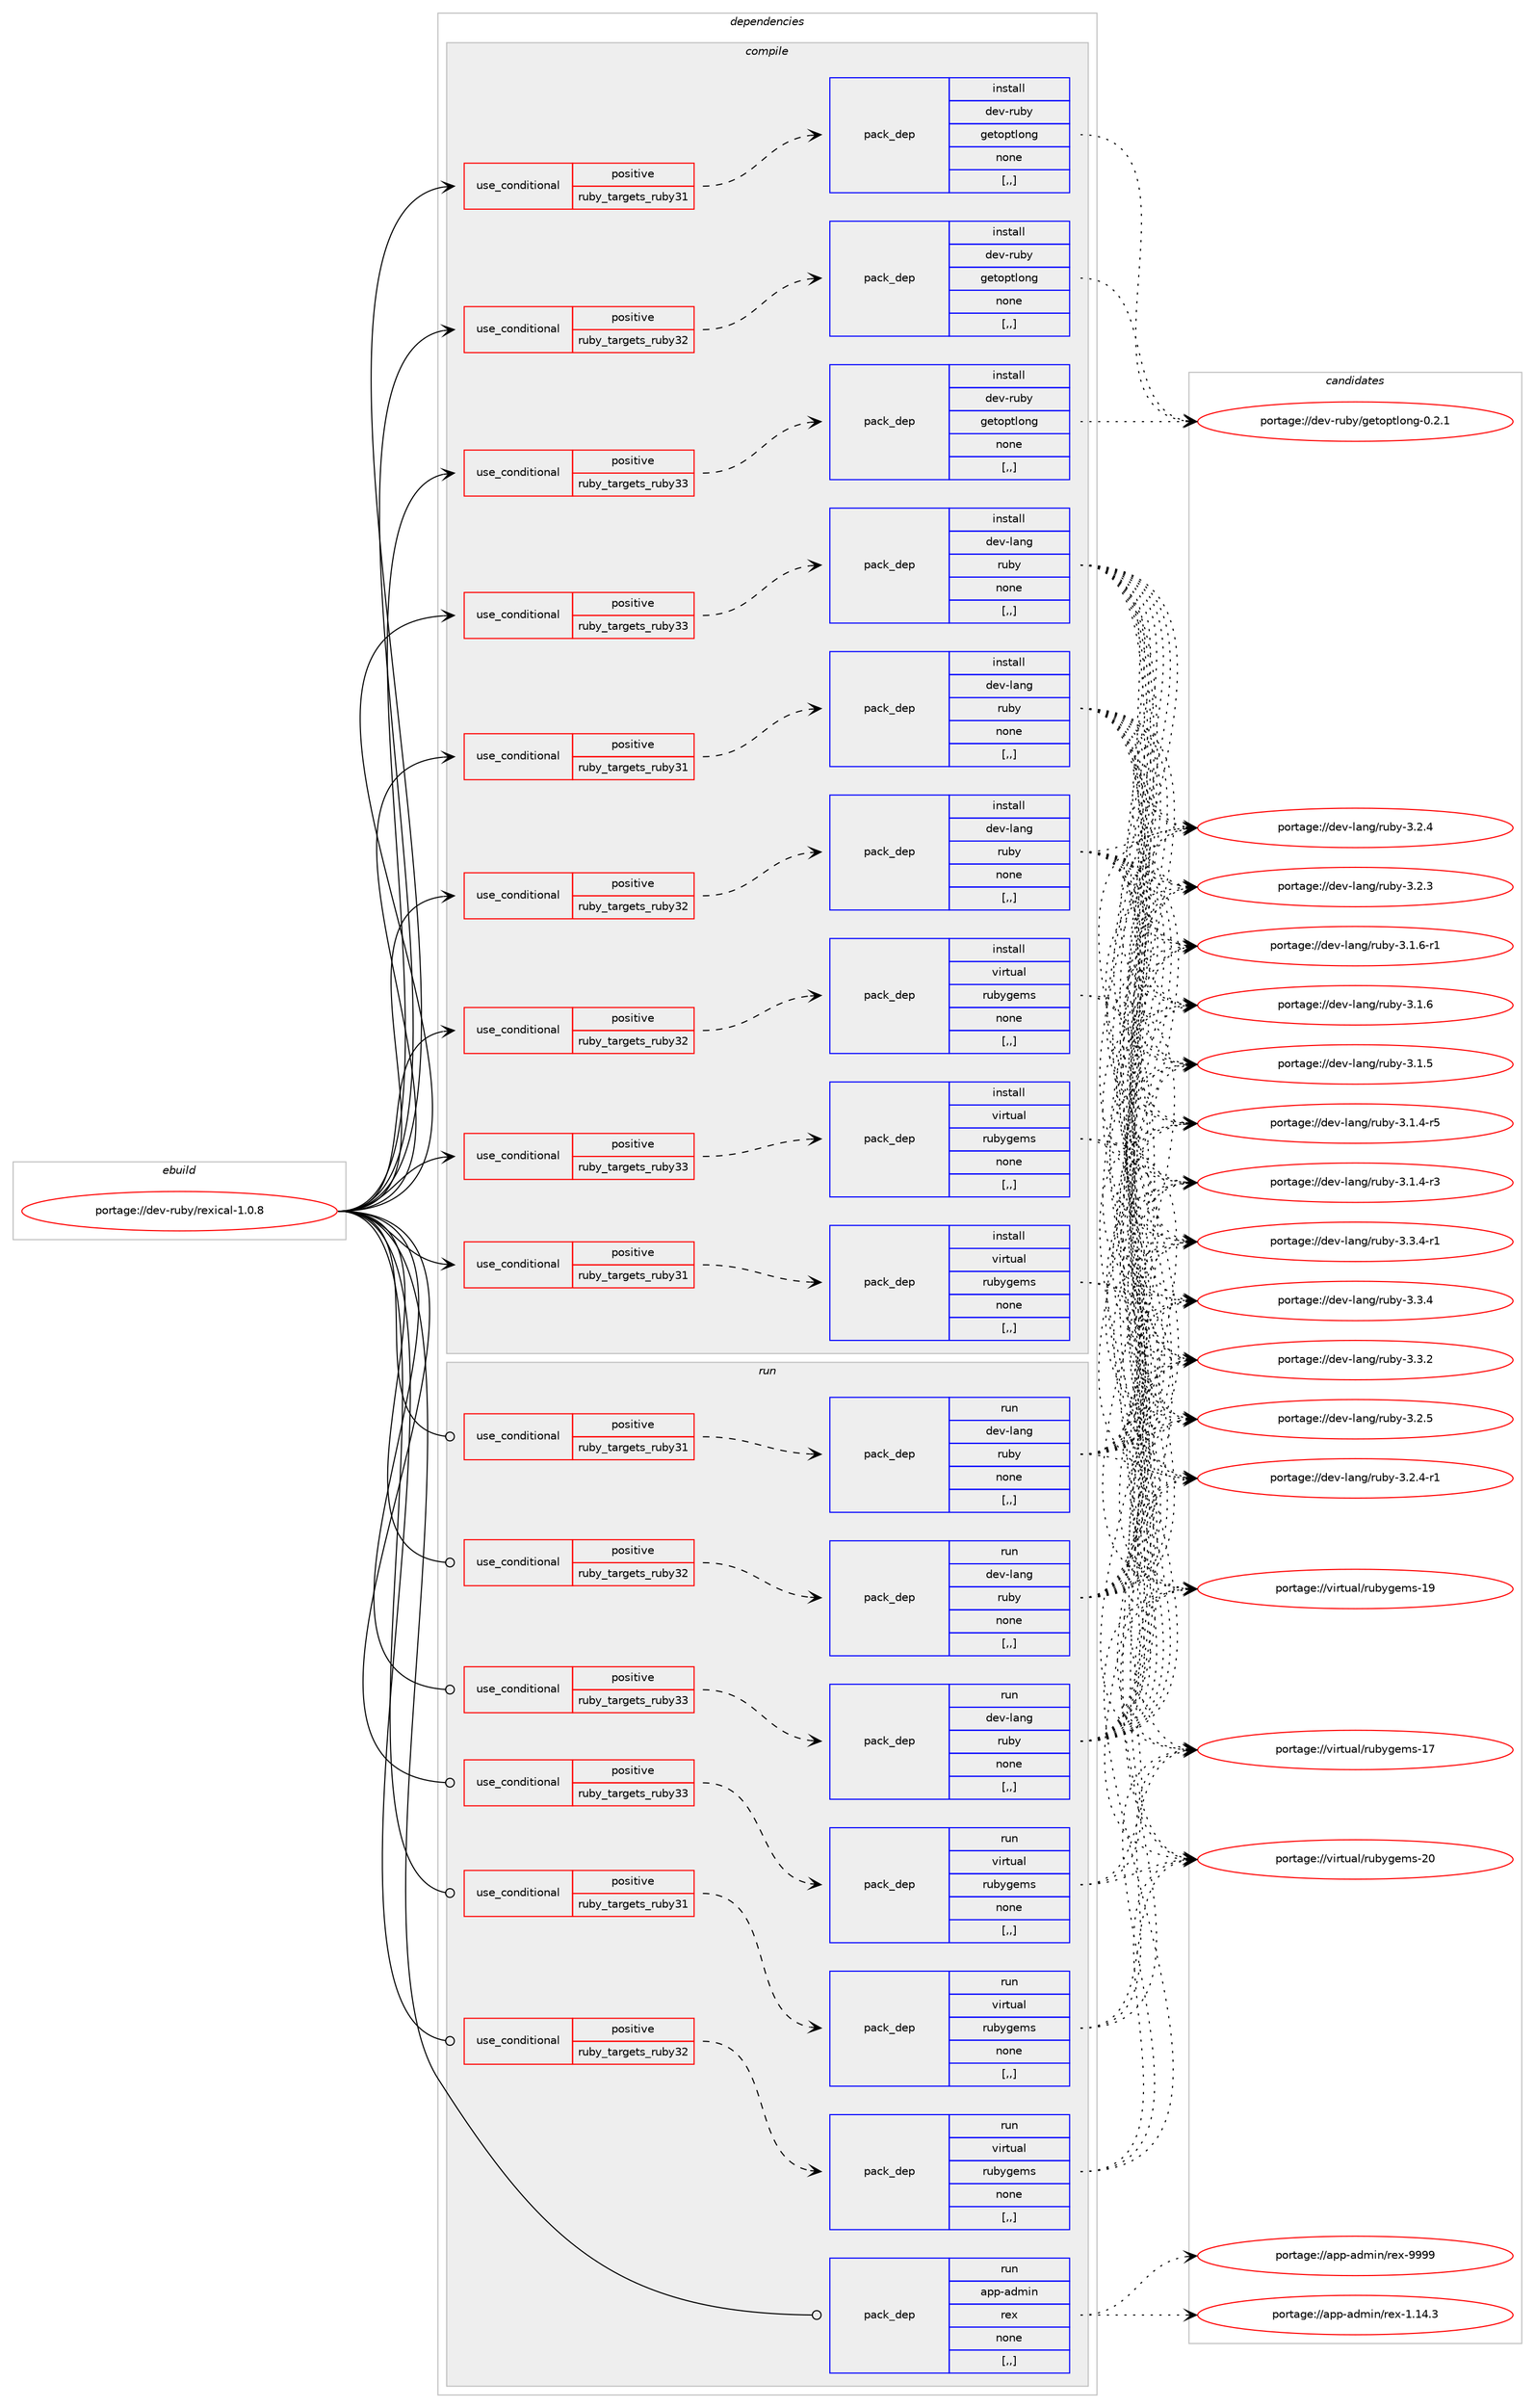 digraph prolog {

# *************
# Graph options
# *************

newrank=true;
concentrate=true;
compound=true;
graph [rankdir=LR,fontname=Helvetica,fontsize=10,ranksep=1.5];#, ranksep=2.5, nodesep=0.2];
edge  [arrowhead=vee];
node  [fontname=Helvetica,fontsize=10];

# **********
# The ebuild
# **********

subgraph cluster_leftcol {
color=gray;
label=<<i>ebuild</i>>;
id [label="portage://dev-ruby/rexical-1.0.8", color=red, width=4, href="../dev-ruby/rexical-1.0.8.svg"];
}

# ****************
# The dependencies
# ****************

subgraph cluster_midcol {
color=gray;
label=<<i>dependencies</i>>;
subgraph cluster_compile {
fillcolor="#eeeeee";
style=filled;
label=<<i>compile</i>>;
subgraph cond54407 {
dependency198435 [label=<<TABLE BORDER="0" CELLBORDER="1" CELLSPACING="0" CELLPADDING="4"><TR><TD ROWSPAN="3" CELLPADDING="10">use_conditional</TD></TR><TR><TD>positive</TD></TR><TR><TD>ruby_targets_ruby31</TD></TR></TABLE>>, shape=none, color=red];
subgraph pack142671 {
dependency198436 [label=<<TABLE BORDER="0" CELLBORDER="1" CELLSPACING="0" CELLPADDING="4" WIDTH="220"><TR><TD ROWSPAN="6" CELLPADDING="30">pack_dep</TD></TR><TR><TD WIDTH="110">install</TD></TR><TR><TD>dev-lang</TD></TR><TR><TD>ruby</TD></TR><TR><TD>none</TD></TR><TR><TD>[,,]</TD></TR></TABLE>>, shape=none, color=blue];
}
dependency198435:e -> dependency198436:w [weight=20,style="dashed",arrowhead="vee"];
}
id:e -> dependency198435:w [weight=20,style="solid",arrowhead="vee"];
subgraph cond54408 {
dependency198437 [label=<<TABLE BORDER="0" CELLBORDER="1" CELLSPACING="0" CELLPADDING="4"><TR><TD ROWSPAN="3" CELLPADDING="10">use_conditional</TD></TR><TR><TD>positive</TD></TR><TR><TD>ruby_targets_ruby31</TD></TR></TABLE>>, shape=none, color=red];
subgraph pack142672 {
dependency198438 [label=<<TABLE BORDER="0" CELLBORDER="1" CELLSPACING="0" CELLPADDING="4" WIDTH="220"><TR><TD ROWSPAN="6" CELLPADDING="30">pack_dep</TD></TR><TR><TD WIDTH="110">install</TD></TR><TR><TD>dev-ruby</TD></TR><TR><TD>getoptlong</TD></TR><TR><TD>none</TD></TR><TR><TD>[,,]</TD></TR></TABLE>>, shape=none, color=blue];
}
dependency198437:e -> dependency198438:w [weight=20,style="dashed",arrowhead="vee"];
}
id:e -> dependency198437:w [weight=20,style="solid",arrowhead="vee"];
subgraph cond54409 {
dependency198439 [label=<<TABLE BORDER="0" CELLBORDER="1" CELLSPACING="0" CELLPADDING="4"><TR><TD ROWSPAN="3" CELLPADDING="10">use_conditional</TD></TR><TR><TD>positive</TD></TR><TR><TD>ruby_targets_ruby31</TD></TR></TABLE>>, shape=none, color=red];
subgraph pack142673 {
dependency198440 [label=<<TABLE BORDER="0" CELLBORDER="1" CELLSPACING="0" CELLPADDING="4" WIDTH="220"><TR><TD ROWSPAN="6" CELLPADDING="30">pack_dep</TD></TR><TR><TD WIDTH="110">install</TD></TR><TR><TD>virtual</TD></TR><TR><TD>rubygems</TD></TR><TR><TD>none</TD></TR><TR><TD>[,,]</TD></TR></TABLE>>, shape=none, color=blue];
}
dependency198439:e -> dependency198440:w [weight=20,style="dashed",arrowhead="vee"];
}
id:e -> dependency198439:w [weight=20,style="solid",arrowhead="vee"];
subgraph cond54410 {
dependency198441 [label=<<TABLE BORDER="0" CELLBORDER="1" CELLSPACING="0" CELLPADDING="4"><TR><TD ROWSPAN="3" CELLPADDING="10">use_conditional</TD></TR><TR><TD>positive</TD></TR><TR><TD>ruby_targets_ruby32</TD></TR></TABLE>>, shape=none, color=red];
subgraph pack142674 {
dependency198442 [label=<<TABLE BORDER="0" CELLBORDER="1" CELLSPACING="0" CELLPADDING="4" WIDTH="220"><TR><TD ROWSPAN="6" CELLPADDING="30">pack_dep</TD></TR><TR><TD WIDTH="110">install</TD></TR><TR><TD>dev-lang</TD></TR><TR><TD>ruby</TD></TR><TR><TD>none</TD></TR><TR><TD>[,,]</TD></TR></TABLE>>, shape=none, color=blue];
}
dependency198441:e -> dependency198442:w [weight=20,style="dashed",arrowhead="vee"];
}
id:e -> dependency198441:w [weight=20,style="solid",arrowhead="vee"];
subgraph cond54411 {
dependency198443 [label=<<TABLE BORDER="0" CELLBORDER="1" CELLSPACING="0" CELLPADDING="4"><TR><TD ROWSPAN="3" CELLPADDING="10">use_conditional</TD></TR><TR><TD>positive</TD></TR><TR><TD>ruby_targets_ruby32</TD></TR></TABLE>>, shape=none, color=red];
subgraph pack142675 {
dependency198444 [label=<<TABLE BORDER="0" CELLBORDER="1" CELLSPACING="0" CELLPADDING="4" WIDTH="220"><TR><TD ROWSPAN="6" CELLPADDING="30">pack_dep</TD></TR><TR><TD WIDTH="110">install</TD></TR><TR><TD>dev-ruby</TD></TR><TR><TD>getoptlong</TD></TR><TR><TD>none</TD></TR><TR><TD>[,,]</TD></TR></TABLE>>, shape=none, color=blue];
}
dependency198443:e -> dependency198444:w [weight=20,style="dashed",arrowhead="vee"];
}
id:e -> dependency198443:w [weight=20,style="solid",arrowhead="vee"];
subgraph cond54412 {
dependency198445 [label=<<TABLE BORDER="0" CELLBORDER="1" CELLSPACING="0" CELLPADDING="4"><TR><TD ROWSPAN="3" CELLPADDING="10">use_conditional</TD></TR><TR><TD>positive</TD></TR><TR><TD>ruby_targets_ruby32</TD></TR></TABLE>>, shape=none, color=red];
subgraph pack142676 {
dependency198446 [label=<<TABLE BORDER="0" CELLBORDER="1" CELLSPACING="0" CELLPADDING="4" WIDTH="220"><TR><TD ROWSPAN="6" CELLPADDING="30">pack_dep</TD></TR><TR><TD WIDTH="110">install</TD></TR><TR><TD>virtual</TD></TR><TR><TD>rubygems</TD></TR><TR><TD>none</TD></TR><TR><TD>[,,]</TD></TR></TABLE>>, shape=none, color=blue];
}
dependency198445:e -> dependency198446:w [weight=20,style="dashed",arrowhead="vee"];
}
id:e -> dependency198445:w [weight=20,style="solid",arrowhead="vee"];
subgraph cond54413 {
dependency198447 [label=<<TABLE BORDER="0" CELLBORDER="1" CELLSPACING="0" CELLPADDING="4"><TR><TD ROWSPAN="3" CELLPADDING="10">use_conditional</TD></TR><TR><TD>positive</TD></TR><TR><TD>ruby_targets_ruby33</TD></TR></TABLE>>, shape=none, color=red];
subgraph pack142677 {
dependency198448 [label=<<TABLE BORDER="0" CELLBORDER="1" CELLSPACING="0" CELLPADDING="4" WIDTH="220"><TR><TD ROWSPAN="6" CELLPADDING="30">pack_dep</TD></TR><TR><TD WIDTH="110">install</TD></TR><TR><TD>dev-lang</TD></TR><TR><TD>ruby</TD></TR><TR><TD>none</TD></TR><TR><TD>[,,]</TD></TR></TABLE>>, shape=none, color=blue];
}
dependency198447:e -> dependency198448:w [weight=20,style="dashed",arrowhead="vee"];
}
id:e -> dependency198447:w [weight=20,style="solid",arrowhead="vee"];
subgraph cond54414 {
dependency198449 [label=<<TABLE BORDER="0" CELLBORDER="1" CELLSPACING="0" CELLPADDING="4"><TR><TD ROWSPAN="3" CELLPADDING="10">use_conditional</TD></TR><TR><TD>positive</TD></TR><TR><TD>ruby_targets_ruby33</TD></TR></TABLE>>, shape=none, color=red];
subgraph pack142678 {
dependency198450 [label=<<TABLE BORDER="0" CELLBORDER="1" CELLSPACING="0" CELLPADDING="4" WIDTH="220"><TR><TD ROWSPAN="6" CELLPADDING="30">pack_dep</TD></TR><TR><TD WIDTH="110">install</TD></TR><TR><TD>dev-ruby</TD></TR><TR><TD>getoptlong</TD></TR><TR><TD>none</TD></TR><TR><TD>[,,]</TD></TR></TABLE>>, shape=none, color=blue];
}
dependency198449:e -> dependency198450:w [weight=20,style="dashed",arrowhead="vee"];
}
id:e -> dependency198449:w [weight=20,style="solid",arrowhead="vee"];
subgraph cond54415 {
dependency198451 [label=<<TABLE BORDER="0" CELLBORDER="1" CELLSPACING="0" CELLPADDING="4"><TR><TD ROWSPAN="3" CELLPADDING="10">use_conditional</TD></TR><TR><TD>positive</TD></TR><TR><TD>ruby_targets_ruby33</TD></TR></TABLE>>, shape=none, color=red];
subgraph pack142679 {
dependency198452 [label=<<TABLE BORDER="0" CELLBORDER="1" CELLSPACING="0" CELLPADDING="4" WIDTH="220"><TR><TD ROWSPAN="6" CELLPADDING="30">pack_dep</TD></TR><TR><TD WIDTH="110">install</TD></TR><TR><TD>virtual</TD></TR><TR><TD>rubygems</TD></TR><TR><TD>none</TD></TR><TR><TD>[,,]</TD></TR></TABLE>>, shape=none, color=blue];
}
dependency198451:e -> dependency198452:w [weight=20,style="dashed",arrowhead="vee"];
}
id:e -> dependency198451:w [weight=20,style="solid",arrowhead="vee"];
}
subgraph cluster_compileandrun {
fillcolor="#eeeeee";
style=filled;
label=<<i>compile and run</i>>;
}
subgraph cluster_run {
fillcolor="#eeeeee";
style=filled;
label=<<i>run</i>>;
subgraph cond54416 {
dependency198453 [label=<<TABLE BORDER="0" CELLBORDER="1" CELLSPACING="0" CELLPADDING="4"><TR><TD ROWSPAN="3" CELLPADDING="10">use_conditional</TD></TR><TR><TD>positive</TD></TR><TR><TD>ruby_targets_ruby31</TD></TR></TABLE>>, shape=none, color=red];
subgraph pack142680 {
dependency198454 [label=<<TABLE BORDER="0" CELLBORDER="1" CELLSPACING="0" CELLPADDING="4" WIDTH="220"><TR><TD ROWSPAN="6" CELLPADDING="30">pack_dep</TD></TR><TR><TD WIDTH="110">run</TD></TR><TR><TD>dev-lang</TD></TR><TR><TD>ruby</TD></TR><TR><TD>none</TD></TR><TR><TD>[,,]</TD></TR></TABLE>>, shape=none, color=blue];
}
dependency198453:e -> dependency198454:w [weight=20,style="dashed",arrowhead="vee"];
}
id:e -> dependency198453:w [weight=20,style="solid",arrowhead="odot"];
subgraph cond54417 {
dependency198455 [label=<<TABLE BORDER="0" CELLBORDER="1" CELLSPACING="0" CELLPADDING="4"><TR><TD ROWSPAN="3" CELLPADDING="10">use_conditional</TD></TR><TR><TD>positive</TD></TR><TR><TD>ruby_targets_ruby31</TD></TR></TABLE>>, shape=none, color=red];
subgraph pack142681 {
dependency198456 [label=<<TABLE BORDER="0" CELLBORDER="1" CELLSPACING="0" CELLPADDING="4" WIDTH="220"><TR><TD ROWSPAN="6" CELLPADDING="30">pack_dep</TD></TR><TR><TD WIDTH="110">run</TD></TR><TR><TD>virtual</TD></TR><TR><TD>rubygems</TD></TR><TR><TD>none</TD></TR><TR><TD>[,,]</TD></TR></TABLE>>, shape=none, color=blue];
}
dependency198455:e -> dependency198456:w [weight=20,style="dashed",arrowhead="vee"];
}
id:e -> dependency198455:w [weight=20,style="solid",arrowhead="odot"];
subgraph cond54418 {
dependency198457 [label=<<TABLE BORDER="0" CELLBORDER="1" CELLSPACING="0" CELLPADDING="4"><TR><TD ROWSPAN="3" CELLPADDING="10">use_conditional</TD></TR><TR><TD>positive</TD></TR><TR><TD>ruby_targets_ruby32</TD></TR></TABLE>>, shape=none, color=red];
subgraph pack142682 {
dependency198458 [label=<<TABLE BORDER="0" CELLBORDER="1" CELLSPACING="0" CELLPADDING="4" WIDTH="220"><TR><TD ROWSPAN="6" CELLPADDING="30">pack_dep</TD></TR><TR><TD WIDTH="110">run</TD></TR><TR><TD>dev-lang</TD></TR><TR><TD>ruby</TD></TR><TR><TD>none</TD></TR><TR><TD>[,,]</TD></TR></TABLE>>, shape=none, color=blue];
}
dependency198457:e -> dependency198458:w [weight=20,style="dashed",arrowhead="vee"];
}
id:e -> dependency198457:w [weight=20,style="solid",arrowhead="odot"];
subgraph cond54419 {
dependency198459 [label=<<TABLE BORDER="0" CELLBORDER="1" CELLSPACING="0" CELLPADDING="4"><TR><TD ROWSPAN="3" CELLPADDING="10">use_conditional</TD></TR><TR><TD>positive</TD></TR><TR><TD>ruby_targets_ruby32</TD></TR></TABLE>>, shape=none, color=red];
subgraph pack142683 {
dependency198460 [label=<<TABLE BORDER="0" CELLBORDER="1" CELLSPACING="0" CELLPADDING="4" WIDTH="220"><TR><TD ROWSPAN="6" CELLPADDING="30">pack_dep</TD></TR><TR><TD WIDTH="110">run</TD></TR><TR><TD>virtual</TD></TR><TR><TD>rubygems</TD></TR><TR><TD>none</TD></TR><TR><TD>[,,]</TD></TR></TABLE>>, shape=none, color=blue];
}
dependency198459:e -> dependency198460:w [weight=20,style="dashed",arrowhead="vee"];
}
id:e -> dependency198459:w [weight=20,style="solid",arrowhead="odot"];
subgraph cond54420 {
dependency198461 [label=<<TABLE BORDER="0" CELLBORDER="1" CELLSPACING="0" CELLPADDING="4"><TR><TD ROWSPAN="3" CELLPADDING="10">use_conditional</TD></TR><TR><TD>positive</TD></TR><TR><TD>ruby_targets_ruby33</TD></TR></TABLE>>, shape=none, color=red];
subgraph pack142684 {
dependency198462 [label=<<TABLE BORDER="0" CELLBORDER="1" CELLSPACING="0" CELLPADDING="4" WIDTH="220"><TR><TD ROWSPAN="6" CELLPADDING="30">pack_dep</TD></TR><TR><TD WIDTH="110">run</TD></TR><TR><TD>dev-lang</TD></TR><TR><TD>ruby</TD></TR><TR><TD>none</TD></TR><TR><TD>[,,]</TD></TR></TABLE>>, shape=none, color=blue];
}
dependency198461:e -> dependency198462:w [weight=20,style="dashed",arrowhead="vee"];
}
id:e -> dependency198461:w [weight=20,style="solid",arrowhead="odot"];
subgraph cond54421 {
dependency198463 [label=<<TABLE BORDER="0" CELLBORDER="1" CELLSPACING="0" CELLPADDING="4"><TR><TD ROWSPAN="3" CELLPADDING="10">use_conditional</TD></TR><TR><TD>positive</TD></TR><TR><TD>ruby_targets_ruby33</TD></TR></TABLE>>, shape=none, color=red];
subgraph pack142685 {
dependency198464 [label=<<TABLE BORDER="0" CELLBORDER="1" CELLSPACING="0" CELLPADDING="4" WIDTH="220"><TR><TD ROWSPAN="6" CELLPADDING="30">pack_dep</TD></TR><TR><TD WIDTH="110">run</TD></TR><TR><TD>virtual</TD></TR><TR><TD>rubygems</TD></TR><TR><TD>none</TD></TR><TR><TD>[,,]</TD></TR></TABLE>>, shape=none, color=blue];
}
dependency198463:e -> dependency198464:w [weight=20,style="dashed",arrowhead="vee"];
}
id:e -> dependency198463:w [weight=20,style="solid",arrowhead="odot"];
subgraph pack142686 {
dependency198465 [label=<<TABLE BORDER="0" CELLBORDER="1" CELLSPACING="0" CELLPADDING="4" WIDTH="220"><TR><TD ROWSPAN="6" CELLPADDING="30">pack_dep</TD></TR><TR><TD WIDTH="110">run</TD></TR><TR><TD>app-admin</TD></TR><TR><TD>rex</TD></TR><TR><TD>none</TD></TR><TR><TD>[,,]</TD></TR></TABLE>>, shape=none, color=blue];
}
id:e -> dependency198465:w [weight=20,style="solid",arrowhead="odot"];
}
}

# **************
# The candidates
# **************

subgraph cluster_choices {
rank=same;
color=gray;
label=<<i>candidates</i>>;

subgraph choice142671 {
color=black;
nodesep=1;
choice100101118451089711010347114117981214551465146524511449 [label="portage://dev-lang/ruby-3.3.4-r1", color=red, width=4,href="../dev-lang/ruby-3.3.4-r1.svg"];
choice10010111845108971101034711411798121455146514652 [label="portage://dev-lang/ruby-3.3.4", color=red, width=4,href="../dev-lang/ruby-3.3.4.svg"];
choice10010111845108971101034711411798121455146514650 [label="portage://dev-lang/ruby-3.3.2", color=red, width=4,href="../dev-lang/ruby-3.3.2.svg"];
choice10010111845108971101034711411798121455146504653 [label="portage://dev-lang/ruby-3.2.5", color=red, width=4,href="../dev-lang/ruby-3.2.5.svg"];
choice100101118451089711010347114117981214551465046524511449 [label="portage://dev-lang/ruby-3.2.4-r1", color=red, width=4,href="../dev-lang/ruby-3.2.4-r1.svg"];
choice10010111845108971101034711411798121455146504652 [label="portage://dev-lang/ruby-3.2.4", color=red, width=4,href="../dev-lang/ruby-3.2.4.svg"];
choice10010111845108971101034711411798121455146504651 [label="portage://dev-lang/ruby-3.2.3", color=red, width=4,href="../dev-lang/ruby-3.2.3.svg"];
choice100101118451089711010347114117981214551464946544511449 [label="portage://dev-lang/ruby-3.1.6-r1", color=red, width=4,href="../dev-lang/ruby-3.1.6-r1.svg"];
choice10010111845108971101034711411798121455146494654 [label="portage://dev-lang/ruby-3.1.6", color=red, width=4,href="../dev-lang/ruby-3.1.6.svg"];
choice10010111845108971101034711411798121455146494653 [label="portage://dev-lang/ruby-3.1.5", color=red, width=4,href="../dev-lang/ruby-3.1.5.svg"];
choice100101118451089711010347114117981214551464946524511453 [label="portage://dev-lang/ruby-3.1.4-r5", color=red, width=4,href="../dev-lang/ruby-3.1.4-r5.svg"];
choice100101118451089711010347114117981214551464946524511451 [label="portage://dev-lang/ruby-3.1.4-r3", color=red, width=4,href="../dev-lang/ruby-3.1.4-r3.svg"];
dependency198436:e -> choice100101118451089711010347114117981214551465146524511449:w [style=dotted,weight="100"];
dependency198436:e -> choice10010111845108971101034711411798121455146514652:w [style=dotted,weight="100"];
dependency198436:e -> choice10010111845108971101034711411798121455146514650:w [style=dotted,weight="100"];
dependency198436:e -> choice10010111845108971101034711411798121455146504653:w [style=dotted,weight="100"];
dependency198436:e -> choice100101118451089711010347114117981214551465046524511449:w [style=dotted,weight="100"];
dependency198436:e -> choice10010111845108971101034711411798121455146504652:w [style=dotted,weight="100"];
dependency198436:e -> choice10010111845108971101034711411798121455146504651:w [style=dotted,weight="100"];
dependency198436:e -> choice100101118451089711010347114117981214551464946544511449:w [style=dotted,weight="100"];
dependency198436:e -> choice10010111845108971101034711411798121455146494654:w [style=dotted,weight="100"];
dependency198436:e -> choice10010111845108971101034711411798121455146494653:w [style=dotted,weight="100"];
dependency198436:e -> choice100101118451089711010347114117981214551464946524511453:w [style=dotted,weight="100"];
dependency198436:e -> choice100101118451089711010347114117981214551464946524511451:w [style=dotted,weight="100"];
}
subgraph choice142672 {
color=black;
nodesep=1;
choice100101118451141179812147103101116111112116108111110103454846504649 [label="portage://dev-ruby/getoptlong-0.2.1", color=red, width=4,href="../dev-ruby/getoptlong-0.2.1.svg"];
dependency198438:e -> choice100101118451141179812147103101116111112116108111110103454846504649:w [style=dotted,weight="100"];
}
subgraph choice142673 {
color=black;
nodesep=1;
choice118105114116117971084711411798121103101109115455048 [label="portage://virtual/rubygems-20", color=red, width=4,href="../virtual/rubygems-20.svg"];
choice118105114116117971084711411798121103101109115454957 [label="portage://virtual/rubygems-19", color=red, width=4,href="../virtual/rubygems-19.svg"];
choice118105114116117971084711411798121103101109115454955 [label="portage://virtual/rubygems-17", color=red, width=4,href="../virtual/rubygems-17.svg"];
dependency198440:e -> choice118105114116117971084711411798121103101109115455048:w [style=dotted,weight="100"];
dependency198440:e -> choice118105114116117971084711411798121103101109115454957:w [style=dotted,weight="100"];
dependency198440:e -> choice118105114116117971084711411798121103101109115454955:w [style=dotted,weight="100"];
}
subgraph choice142674 {
color=black;
nodesep=1;
choice100101118451089711010347114117981214551465146524511449 [label="portage://dev-lang/ruby-3.3.4-r1", color=red, width=4,href="../dev-lang/ruby-3.3.4-r1.svg"];
choice10010111845108971101034711411798121455146514652 [label="portage://dev-lang/ruby-3.3.4", color=red, width=4,href="../dev-lang/ruby-3.3.4.svg"];
choice10010111845108971101034711411798121455146514650 [label="portage://dev-lang/ruby-3.3.2", color=red, width=4,href="../dev-lang/ruby-3.3.2.svg"];
choice10010111845108971101034711411798121455146504653 [label="portage://dev-lang/ruby-3.2.5", color=red, width=4,href="../dev-lang/ruby-3.2.5.svg"];
choice100101118451089711010347114117981214551465046524511449 [label="portage://dev-lang/ruby-3.2.4-r1", color=red, width=4,href="../dev-lang/ruby-3.2.4-r1.svg"];
choice10010111845108971101034711411798121455146504652 [label="portage://dev-lang/ruby-3.2.4", color=red, width=4,href="../dev-lang/ruby-3.2.4.svg"];
choice10010111845108971101034711411798121455146504651 [label="portage://dev-lang/ruby-3.2.3", color=red, width=4,href="../dev-lang/ruby-3.2.3.svg"];
choice100101118451089711010347114117981214551464946544511449 [label="portage://dev-lang/ruby-3.1.6-r1", color=red, width=4,href="../dev-lang/ruby-3.1.6-r1.svg"];
choice10010111845108971101034711411798121455146494654 [label="portage://dev-lang/ruby-3.1.6", color=red, width=4,href="../dev-lang/ruby-3.1.6.svg"];
choice10010111845108971101034711411798121455146494653 [label="portage://dev-lang/ruby-3.1.5", color=red, width=4,href="../dev-lang/ruby-3.1.5.svg"];
choice100101118451089711010347114117981214551464946524511453 [label="portage://dev-lang/ruby-3.1.4-r5", color=red, width=4,href="../dev-lang/ruby-3.1.4-r5.svg"];
choice100101118451089711010347114117981214551464946524511451 [label="portage://dev-lang/ruby-3.1.4-r3", color=red, width=4,href="../dev-lang/ruby-3.1.4-r3.svg"];
dependency198442:e -> choice100101118451089711010347114117981214551465146524511449:w [style=dotted,weight="100"];
dependency198442:e -> choice10010111845108971101034711411798121455146514652:w [style=dotted,weight="100"];
dependency198442:e -> choice10010111845108971101034711411798121455146514650:w [style=dotted,weight="100"];
dependency198442:e -> choice10010111845108971101034711411798121455146504653:w [style=dotted,weight="100"];
dependency198442:e -> choice100101118451089711010347114117981214551465046524511449:w [style=dotted,weight="100"];
dependency198442:e -> choice10010111845108971101034711411798121455146504652:w [style=dotted,weight="100"];
dependency198442:e -> choice10010111845108971101034711411798121455146504651:w [style=dotted,weight="100"];
dependency198442:e -> choice100101118451089711010347114117981214551464946544511449:w [style=dotted,weight="100"];
dependency198442:e -> choice10010111845108971101034711411798121455146494654:w [style=dotted,weight="100"];
dependency198442:e -> choice10010111845108971101034711411798121455146494653:w [style=dotted,weight="100"];
dependency198442:e -> choice100101118451089711010347114117981214551464946524511453:w [style=dotted,weight="100"];
dependency198442:e -> choice100101118451089711010347114117981214551464946524511451:w [style=dotted,weight="100"];
}
subgraph choice142675 {
color=black;
nodesep=1;
choice100101118451141179812147103101116111112116108111110103454846504649 [label="portage://dev-ruby/getoptlong-0.2.1", color=red, width=4,href="../dev-ruby/getoptlong-0.2.1.svg"];
dependency198444:e -> choice100101118451141179812147103101116111112116108111110103454846504649:w [style=dotted,weight="100"];
}
subgraph choice142676 {
color=black;
nodesep=1;
choice118105114116117971084711411798121103101109115455048 [label="portage://virtual/rubygems-20", color=red, width=4,href="../virtual/rubygems-20.svg"];
choice118105114116117971084711411798121103101109115454957 [label="portage://virtual/rubygems-19", color=red, width=4,href="../virtual/rubygems-19.svg"];
choice118105114116117971084711411798121103101109115454955 [label="portage://virtual/rubygems-17", color=red, width=4,href="../virtual/rubygems-17.svg"];
dependency198446:e -> choice118105114116117971084711411798121103101109115455048:w [style=dotted,weight="100"];
dependency198446:e -> choice118105114116117971084711411798121103101109115454957:w [style=dotted,weight="100"];
dependency198446:e -> choice118105114116117971084711411798121103101109115454955:w [style=dotted,weight="100"];
}
subgraph choice142677 {
color=black;
nodesep=1;
choice100101118451089711010347114117981214551465146524511449 [label="portage://dev-lang/ruby-3.3.4-r1", color=red, width=4,href="../dev-lang/ruby-3.3.4-r1.svg"];
choice10010111845108971101034711411798121455146514652 [label="portage://dev-lang/ruby-3.3.4", color=red, width=4,href="../dev-lang/ruby-3.3.4.svg"];
choice10010111845108971101034711411798121455146514650 [label="portage://dev-lang/ruby-3.3.2", color=red, width=4,href="../dev-lang/ruby-3.3.2.svg"];
choice10010111845108971101034711411798121455146504653 [label="portage://dev-lang/ruby-3.2.5", color=red, width=4,href="../dev-lang/ruby-3.2.5.svg"];
choice100101118451089711010347114117981214551465046524511449 [label="portage://dev-lang/ruby-3.2.4-r1", color=red, width=4,href="../dev-lang/ruby-3.2.4-r1.svg"];
choice10010111845108971101034711411798121455146504652 [label="portage://dev-lang/ruby-3.2.4", color=red, width=4,href="../dev-lang/ruby-3.2.4.svg"];
choice10010111845108971101034711411798121455146504651 [label="portage://dev-lang/ruby-3.2.3", color=red, width=4,href="../dev-lang/ruby-3.2.3.svg"];
choice100101118451089711010347114117981214551464946544511449 [label="portage://dev-lang/ruby-3.1.6-r1", color=red, width=4,href="../dev-lang/ruby-3.1.6-r1.svg"];
choice10010111845108971101034711411798121455146494654 [label="portage://dev-lang/ruby-3.1.6", color=red, width=4,href="../dev-lang/ruby-3.1.6.svg"];
choice10010111845108971101034711411798121455146494653 [label="portage://dev-lang/ruby-3.1.5", color=red, width=4,href="../dev-lang/ruby-3.1.5.svg"];
choice100101118451089711010347114117981214551464946524511453 [label="portage://dev-lang/ruby-3.1.4-r5", color=red, width=4,href="../dev-lang/ruby-3.1.4-r5.svg"];
choice100101118451089711010347114117981214551464946524511451 [label="portage://dev-lang/ruby-3.1.4-r3", color=red, width=4,href="../dev-lang/ruby-3.1.4-r3.svg"];
dependency198448:e -> choice100101118451089711010347114117981214551465146524511449:w [style=dotted,weight="100"];
dependency198448:e -> choice10010111845108971101034711411798121455146514652:w [style=dotted,weight="100"];
dependency198448:e -> choice10010111845108971101034711411798121455146514650:w [style=dotted,weight="100"];
dependency198448:e -> choice10010111845108971101034711411798121455146504653:w [style=dotted,weight="100"];
dependency198448:e -> choice100101118451089711010347114117981214551465046524511449:w [style=dotted,weight="100"];
dependency198448:e -> choice10010111845108971101034711411798121455146504652:w [style=dotted,weight="100"];
dependency198448:e -> choice10010111845108971101034711411798121455146504651:w [style=dotted,weight="100"];
dependency198448:e -> choice100101118451089711010347114117981214551464946544511449:w [style=dotted,weight="100"];
dependency198448:e -> choice10010111845108971101034711411798121455146494654:w [style=dotted,weight="100"];
dependency198448:e -> choice10010111845108971101034711411798121455146494653:w [style=dotted,weight="100"];
dependency198448:e -> choice100101118451089711010347114117981214551464946524511453:w [style=dotted,weight="100"];
dependency198448:e -> choice100101118451089711010347114117981214551464946524511451:w [style=dotted,weight="100"];
}
subgraph choice142678 {
color=black;
nodesep=1;
choice100101118451141179812147103101116111112116108111110103454846504649 [label="portage://dev-ruby/getoptlong-0.2.1", color=red, width=4,href="../dev-ruby/getoptlong-0.2.1.svg"];
dependency198450:e -> choice100101118451141179812147103101116111112116108111110103454846504649:w [style=dotted,weight="100"];
}
subgraph choice142679 {
color=black;
nodesep=1;
choice118105114116117971084711411798121103101109115455048 [label="portage://virtual/rubygems-20", color=red, width=4,href="../virtual/rubygems-20.svg"];
choice118105114116117971084711411798121103101109115454957 [label="portage://virtual/rubygems-19", color=red, width=4,href="../virtual/rubygems-19.svg"];
choice118105114116117971084711411798121103101109115454955 [label="portage://virtual/rubygems-17", color=red, width=4,href="../virtual/rubygems-17.svg"];
dependency198452:e -> choice118105114116117971084711411798121103101109115455048:w [style=dotted,weight="100"];
dependency198452:e -> choice118105114116117971084711411798121103101109115454957:w [style=dotted,weight="100"];
dependency198452:e -> choice118105114116117971084711411798121103101109115454955:w [style=dotted,weight="100"];
}
subgraph choice142680 {
color=black;
nodesep=1;
choice100101118451089711010347114117981214551465146524511449 [label="portage://dev-lang/ruby-3.3.4-r1", color=red, width=4,href="../dev-lang/ruby-3.3.4-r1.svg"];
choice10010111845108971101034711411798121455146514652 [label="portage://dev-lang/ruby-3.3.4", color=red, width=4,href="../dev-lang/ruby-3.3.4.svg"];
choice10010111845108971101034711411798121455146514650 [label="portage://dev-lang/ruby-3.3.2", color=red, width=4,href="../dev-lang/ruby-3.3.2.svg"];
choice10010111845108971101034711411798121455146504653 [label="portage://dev-lang/ruby-3.2.5", color=red, width=4,href="../dev-lang/ruby-3.2.5.svg"];
choice100101118451089711010347114117981214551465046524511449 [label="portage://dev-lang/ruby-3.2.4-r1", color=red, width=4,href="../dev-lang/ruby-3.2.4-r1.svg"];
choice10010111845108971101034711411798121455146504652 [label="portage://dev-lang/ruby-3.2.4", color=red, width=4,href="../dev-lang/ruby-3.2.4.svg"];
choice10010111845108971101034711411798121455146504651 [label="portage://dev-lang/ruby-3.2.3", color=red, width=4,href="../dev-lang/ruby-3.2.3.svg"];
choice100101118451089711010347114117981214551464946544511449 [label="portage://dev-lang/ruby-3.1.6-r1", color=red, width=4,href="../dev-lang/ruby-3.1.6-r1.svg"];
choice10010111845108971101034711411798121455146494654 [label="portage://dev-lang/ruby-3.1.6", color=red, width=4,href="../dev-lang/ruby-3.1.6.svg"];
choice10010111845108971101034711411798121455146494653 [label="portage://dev-lang/ruby-3.1.5", color=red, width=4,href="../dev-lang/ruby-3.1.5.svg"];
choice100101118451089711010347114117981214551464946524511453 [label="portage://dev-lang/ruby-3.1.4-r5", color=red, width=4,href="../dev-lang/ruby-3.1.4-r5.svg"];
choice100101118451089711010347114117981214551464946524511451 [label="portage://dev-lang/ruby-3.1.4-r3", color=red, width=4,href="../dev-lang/ruby-3.1.4-r3.svg"];
dependency198454:e -> choice100101118451089711010347114117981214551465146524511449:w [style=dotted,weight="100"];
dependency198454:e -> choice10010111845108971101034711411798121455146514652:w [style=dotted,weight="100"];
dependency198454:e -> choice10010111845108971101034711411798121455146514650:w [style=dotted,weight="100"];
dependency198454:e -> choice10010111845108971101034711411798121455146504653:w [style=dotted,weight="100"];
dependency198454:e -> choice100101118451089711010347114117981214551465046524511449:w [style=dotted,weight="100"];
dependency198454:e -> choice10010111845108971101034711411798121455146504652:w [style=dotted,weight="100"];
dependency198454:e -> choice10010111845108971101034711411798121455146504651:w [style=dotted,weight="100"];
dependency198454:e -> choice100101118451089711010347114117981214551464946544511449:w [style=dotted,weight="100"];
dependency198454:e -> choice10010111845108971101034711411798121455146494654:w [style=dotted,weight="100"];
dependency198454:e -> choice10010111845108971101034711411798121455146494653:w [style=dotted,weight="100"];
dependency198454:e -> choice100101118451089711010347114117981214551464946524511453:w [style=dotted,weight="100"];
dependency198454:e -> choice100101118451089711010347114117981214551464946524511451:w [style=dotted,weight="100"];
}
subgraph choice142681 {
color=black;
nodesep=1;
choice118105114116117971084711411798121103101109115455048 [label="portage://virtual/rubygems-20", color=red, width=4,href="../virtual/rubygems-20.svg"];
choice118105114116117971084711411798121103101109115454957 [label="portage://virtual/rubygems-19", color=red, width=4,href="../virtual/rubygems-19.svg"];
choice118105114116117971084711411798121103101109115454955 [label="portage://virtual/rubygems-17", color=red, width=4,href="../virtual/rubygems-17.svg"];
dependency198456:e -> choice118105114116117971084711411798121103101109115455048:w [style=dotted,weight="100"];
dependency198456:e -> choice118105114116117971084711411798121103101109115454957:w [style=dotted,weight="100"];
dependency198456:e -> choice118105114116117971084711411798121103101109115454955:w [style=dotted,weight="100"];
}
subgraph choice142682 {
color=black;
nodesep=1;
choice100101118451089711010347114117981214551465146524511449 [label="portage://dev-lang/ruby-3.3.4-r1", color=red, width=4,href="../dev-lang/ruby-3.3.4-r1.svg"];
choice10010111845108971101034711411798121455146514652 [label="portage://dev-lang/ruby-3.3.4", color=red, width=4,href="../dev-lang/ruby-3.3.4.svg"];
choice10010111845108971101034711411798121455146514650 [label="portage://dev-lang/ruby-3.3.2", color=red, width=4,href="../dev-lang/ruby-3.3.2.svg"];
choice10010111845108971101034711411798121455146504653 [label="portage://dev-lang/ruby-3.2.5", color=red, width=4,href="../dev-lang/ruby-3.2.5.svg"];
choice100101118451089711010347114117981214551465046524511449 [label="portage://dev-lang/ruby-3.2.4-r1", color=red, width=4,href="../dev-lang/ruby-3.2.4-r1.svg"];
choice10010111845108971101034711411798121455146504652 [label="portage://dev-lang/ruby-3.2.4", color=red, width=4,href="../dev-lang/ruby-3.2.4.svg"];
choice10010111845108971101034711411798121455146504651 [label="portage://dev-lang/ruby-3.2.3", color=red, width=4,href="../dev-lang/ruby-3.2.3.svg"];
choice100101118451089711010347114117981214551464946544511449 [label="portage://dev-lang/ruby-3.1.6-r1", color=red, width=4,href="../dev-lang/ruby-3.1.6-r1.svg"];
choice10010111845108971101034711411798121455146494654 [label="portage://dev-lang/ruby-3.1.6", color=red, width=4,href="../dev-lang/ruby-3.1.6.svg"];
choice10010111845108971101034711411798121455146494653 [label="portage://dev-lang/ruby-3.1.5", color=red, width=4,href="../dev-lang/ruby-3.1.5.svg"];
choice100101118451089711010347114117981214551464946524511453 [label="portage://dev-lang/ruby-3.1.4-r5", color=red, width=4,href="../dev-lang/ruby-3.1.4-r5.svg"];
choice100101118451089711010347114117981214551464946524511451 [label="portage://dev-lang/ruby-3.1.4-r3", color=red, width=4,href="../dev-lang/ruby-3.1.4-r3.svg"];
dependency198458:e -> choice100101118451089711010347114117981214551465146524511449:w [style=dotted,weight="100"];
dependency198458:e -> choice10010111845108971101034711411798121455146514652:w [style=dotted,weight="100"];
dependency198458:e -> choice10010111845108971101034711411798121455146514650:w [style=dotted,weight="100"];
dependency198458:e -> choice10010111845108971101034711411798121455146504653:w [style=dotted,weight="100"];
dependency198458:e -> choice100101118451089711010347114117981214551465046524511449:w [style=dotted,weight="100"];
dependency198458:e -> choice10010111845108971101034711411798121455146504652:w [style=dotted,weight="100"];
dependency198458:e -> choice10010111845108971101034711411798121455146504651:w [style=dotted,weight="100"];
dependency198458:e -> choice100101118451089711010347114117981214551464946544511449:w [style=dotted,weight="100"];
dependency198458:e -> choice10010111845108971101034711411798121455146494654:w [style=dotted,weight="100"];
dependency198458:e -> choice10010111845108971101034711411798121455146494653:w [style=dotted,weight="100"];
dependency198458:e -> choice100101118451089711010347114117981214551464946524511453:w [style=dotted,weight="100"];
dependency198458:e -> choice100101118451089711010347114117981214551464946524511451:w [style=dotted,weight="100"];
}
subgraph choice142683 {
color=black;
nodesep=1;
choice118105114116117971084711411798121103101109115455048 [label="portage://virtual/rubygems-20", color=red, width=4,href="../virtual/rubygems-20.svg"];
choice118105114116117971084711411798121103101109115454957 [label="portage://virtual/rubygems-19", color=red, width=4,href="../virtual/rubygems-19.svg"];
choice118105114116117971084711411798121103101109115454955 [label="portage://virtual/rubygems-17", color=red, width=4,href="../virtual/rubygems-17.svg"];
dependency198460:e -> choice118105114116117971084711411798121103101109115455048:w [style=dotted,weight="100"];
dependency198460:e -> choice118105114116117971084711411798121103101109115454957:w [style=dotted,weight="100"];
dependency198460:e -> choice118105114116117971084711411798121103101109115454955:w [style=dotted,weight="100"];
}
subgraph choice142684 {
color=black;
nodesep=1;
choice100101118451089711010347114117981214551465146524511449 [label="portage://dev-lang/ruby-3.3.4-r1", color=red, width=4,href="../dev-lang/ruby-3.3.4-r1.svg"];
choice10010111845108971101034711411798121455146514652 [label="portage://dev-lang/ruby-3.3.4", color=red, width=4,href="../dev-lang/ruby-3.3.4.svg"];
choice10010111845108971101034711411798121455146514650 [label="portage://dev-lang/ruby-3.3.2", color=red, width=4,href="../dev-lang/ruby-3.3.2.svg"];
choice10010111845108971101034711411798121455146504653 [label="portage://dev-lang/ruby-3.2.5", color=red, width=4,href="../dev-lang/ruby-3.2.5.svg"];
choice100101118451089711010347114117981214551465046524511449 [label="portage://dev-lang/ruby-3.2.4-r1", color=red, width=4,href="../dev-lang/ruby-3.2.4-r1.svg"];
choice10010111845108971101034711411798121455146504652 [label="portage://dev-lang/ruby-3.2.4", color=red, width=4,href="../dev-lang/ruby-3.2.4.svg"];
choice10010111845108971101034711411798121455146504651 [label="portage://dev-lang/ruby-3.2.3", color=red, width=4,href="../dev-lang/ruby-3.2.3.svg"];
choice100101118451089711010347114117981214551464946544511449 [label="portage://dev-lang/ruby-3.1.6-r1", color=red, width=4,href="../dev-lang/ruby-3.1.6-r1.svg"];
choice10010111845108971101034711411798121455146494654 [label="portage://dev-lang/ruby-3.1.6", color=red, width=4,href="../dev-lang/ruby-3.1.6.svg"];
choice10010111845108971101034711411798121455146494653 [label="portage://dev-lang/ruby-3.1.5", color=red, width=4,href="../dev-lang/ruby-3.1.5.svg"];
choice100101118451089711010347114117981214551464946524511453 [label="portage://dev-lang/ruby-3.1.4-r5", color=red, width=4,href="../dev-lang/ruby-3.1.4-r5.svg"];
choice100101118451089711010347114117981214551464946524511451 [label="portage://dev-lang/ruby-3.1.4-r3", color=red, width=4,href="../dev-lang/ruby-3.1.4-r3.svg"];
dependency198462:e -> choice100101118451089711010347114117981214551465146524511449:w [style=dotted,weight="100"];
dependency198462:e -> choice10010111845108971101034711411798121455146514652:w [style=dotted,weight="100"];
dependency198462:e -> choice10010111845108971101034711411798121455146514650:w [style=dotted,weight="100"];
dependency198462:e -> choice10010111845108971101034711411798121455146504653:w [style=dotted,weight="100"];
dependency198462:e -> choice100101118451089711010347114117981214551465046524511449:w [style=dotted,weight="100"];
dependency198462:e -> choice10010111845108971101034711411798121455146504652:w [style=dotted,weight="100"];
dependency198462:e -> choice10010111845108971101034711411798121455146504651:w [style=dotted,weight="100"];
dependency198462:e -> choice100101118451089711010347114117981214551464946544511449:w [style=dotted,weight="100"];
dependency198462:e -> choice10010111845108971101034711411798121455146494654:w [style=dotted,weight="100"];
dependency198462:e -> choice10010111845108971101034711411798121455146494653:w [style=dotted,weight="100"];
dependency198462:e -> choice100101118451089711010347114117981214551464946524511453:w [style=dotted,weight="100"];
dependency198462:e -> choice100101118451089711010347114117981214551464946524511451:w [style=dotted,weight="100"];
}
subgraph choice142685 {
color=black;
nodesep=1;
choice118105114116117971084711411798121103101109115455048 [label="portage://virtual/rubygems-20", color=red, width=4,href="../virtual/rubygems-20.svg"];
choice118105114116117971084711411798121103101109115454957 [label="portage://virtual/rubygems-19", color=red, width=4,href="../virtual/rubygems-19.svg"];
choice118105114116117971084711411798121103101109115454955 [label="portage://virtual/rubygems-17", color=red, width=4,href="../virtual/rubygems-17.svg"];
dependency198464:e -> choice118105114116117971084711411798121103101109115455048:w [style=dotted,weight="100"];
dependency198464:e -> choice118105114116117971084711411798121103101109115454957:w [style=dotted,weight="100"];
dependency198464:e -> choice118105114116117971084711411798121103101109115454955:w [style=dotted,weight="100"];
}
subgraph choice142686 {
color=black;
nodesep=1;
choice971121124597100109105110471141011204557575757 [label="portage://app-admin/rex-9999", color=red, width=4,href="../app-admin/rex-9999.svg"];
choice9711211245971001091051104711410112045494649524651 [label="portage://app-admin/rex-1.14.3", color=red, width=4,href="../app-admin/rex-1.14.3.svg"];
dependency198465:e -> choice971121124597100109105110471141011204557575757:w [style=dotted,weight="100"];
dependency198465:e -> choice9711211245971001091051104711410112045494649524651:w [style=dotted,weight="100"];
}
}

}
